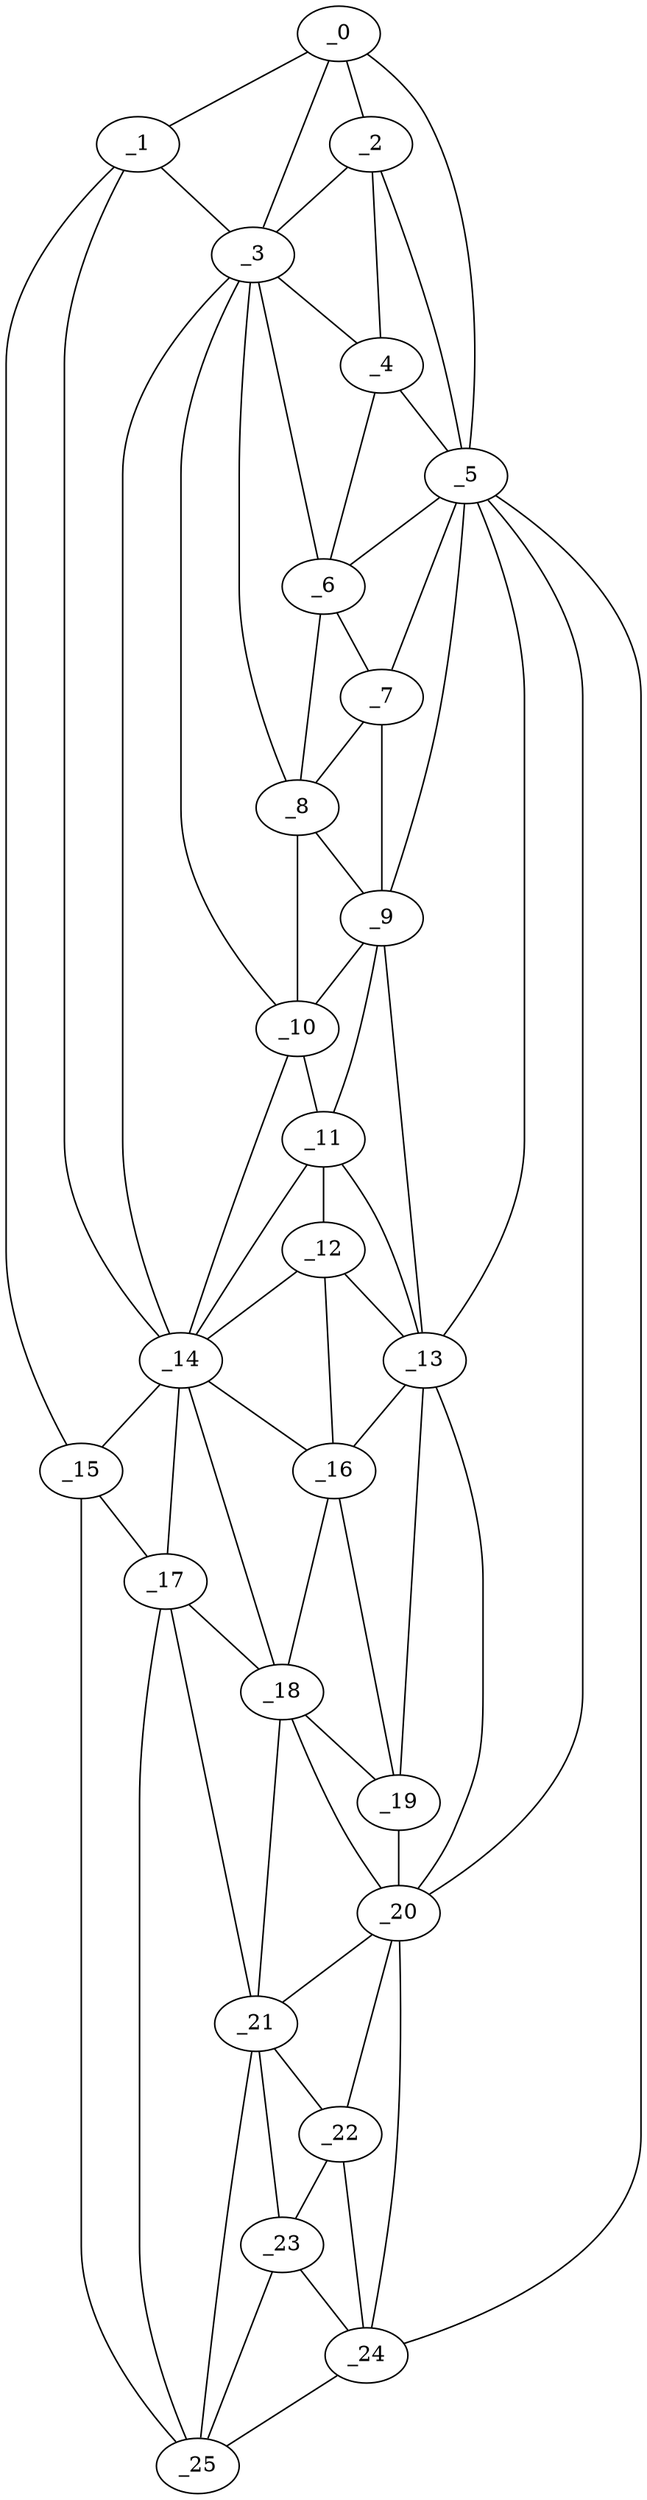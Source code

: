 graph "obj79__225.gxl" {
	_0	 [x=7,
		y=39];
	_1	 [x=7,
		y=73];
	_0 -- _1	 [valence=1];
	_2	 [x=23,
		y=33];
	_0 -- _2	 [valence=2];
	_3	 [x=26,
		y=50];
	_0 -- _3	 [valence=1];
	_5	 [x=39,
		y=26];
	_0 -- _5	 [valence=1];
	_1 -- _3	 [valence=2];
	_14	 [x=89,
		y=68];
	_1 -- _14	 [valence=1];
	_15	 [x=93,
		y=100];
	_1 -- _15	 [valence=1];
	_2 -- _3	 [valence=2];
	_4	 [x=30,
		y=33];
	_2 -- _4	 [valence=2];
	_2 -- _5	 [valence=2];
	_3 -- _4	 [valence=2];
	_6	 [x=39,
		y=35];
	_3 -- _6	 [valence=1];
	_8	 [x=51,
		y=39];
	_3 -- _8	 [valence=2];
	_10	 [x=70,
		y=46];
	_3 -- _10	 [valence=2];
	_3 -- _14	 [valence=2];
	_4 -- _5	 [valence=2];
	_4 -- _6	 [valence=2];
	_5 -- _6	 [valence=2];
	_7	 [x=49,
		y=32];
	_5 -- _7	 [valence=2];
	_9	 [x=59,
		y=36];
	_5 -- _9	 [valence=1];
	_13	 [x=88,
		y=46];
	_5 -- _13	 [valence=2];
	_20	 [x=109,
		y=51];
	_5 -- _20	 [valence=2];
	_24	 [x=124,
		y=54];
	_5 -- _24	 [valence=1];
	_6 -- _7	 [valence=2];
	_6 -- _8	 [valence=2];
	_7 -- _8	 [valence=2];
	_7 -- _9	 [valence=2];
	_8 -- _9	 [valence=2];
	_8 -- _10	 [valence=1];
	_9 -- _10	 [valence=2];
	_11	 [x=75,
		y=46];
	_9 -- _11	 [valence=1];
	_9 -- _13	 [valence=2];
	_10 -- _11	 [valence=2];
	_10 -- _14	 [valence=2];
	_12	 [x=86,
		y=51];
	_11 -- _12	 [valence=2];
	_11 -- _13	 [valence=2];
	_11 -- _14	 [valence=2];
	_12 -- _13	 [valence=1];
	_12 -- _14	 [valence=2];
	_16	 [x=94,
		y=53];
	_12 -- _16	 [valence=1];
	_13 -- _16	 [valence=2];
	_19	 [x=102,
		y=50];
	_13 -- _19	 [valence=2];
	_13 -- _20	 [valence=2];
	_14 -- _15	 [valence=1];
	_14 -- _16	 [valence=2];
	_17	 [x=97,
		y=76];
	_14 -- _17	 [valence=2];
	_18	 [x=101,
		y=69];
	_14 -- _18	 [valence=1];
	_15 -- _17	 [valence=1];
	_25	 [x=125,
		y=88];
	_15 -- _25	 [valence=1];
	_16 -- _18	 [valence=2];
	_16 -- _19	 [valence=2];
	_17 -- _18	 [valence=2];
	_21	 [x=113,
		y=69];
	_17 -- _21	 [valence=2];
	_17 -- _25	 [valence=2];
	_18 -- _19	 [valence=2];
	_18 -- _20	 [valence=2];
	_18 -- _21	 [valence=1];
	_19 -- _20	 [valence=2];
	_20 -- _21	 [valence=2];
	_22	 [x=121,
		y=61];
	_20 -- _22	 [valence=1];
	_20 -- _24	 [valence=2];
	_21 -- _22	 [valence=2];
	_23	 [x=121,
		y=67];
	_21 -- _23	 [valence=2];
	_21 -- _25	 [valence=1];
	_22 -- _23	 [valence=1];
	_22 -- _24	 [valence=2];
	_23 -- _24	 [valence=2];
	_23 -- _25	 [valence=1];
	_24 -- _25	 [valence=1];
}
